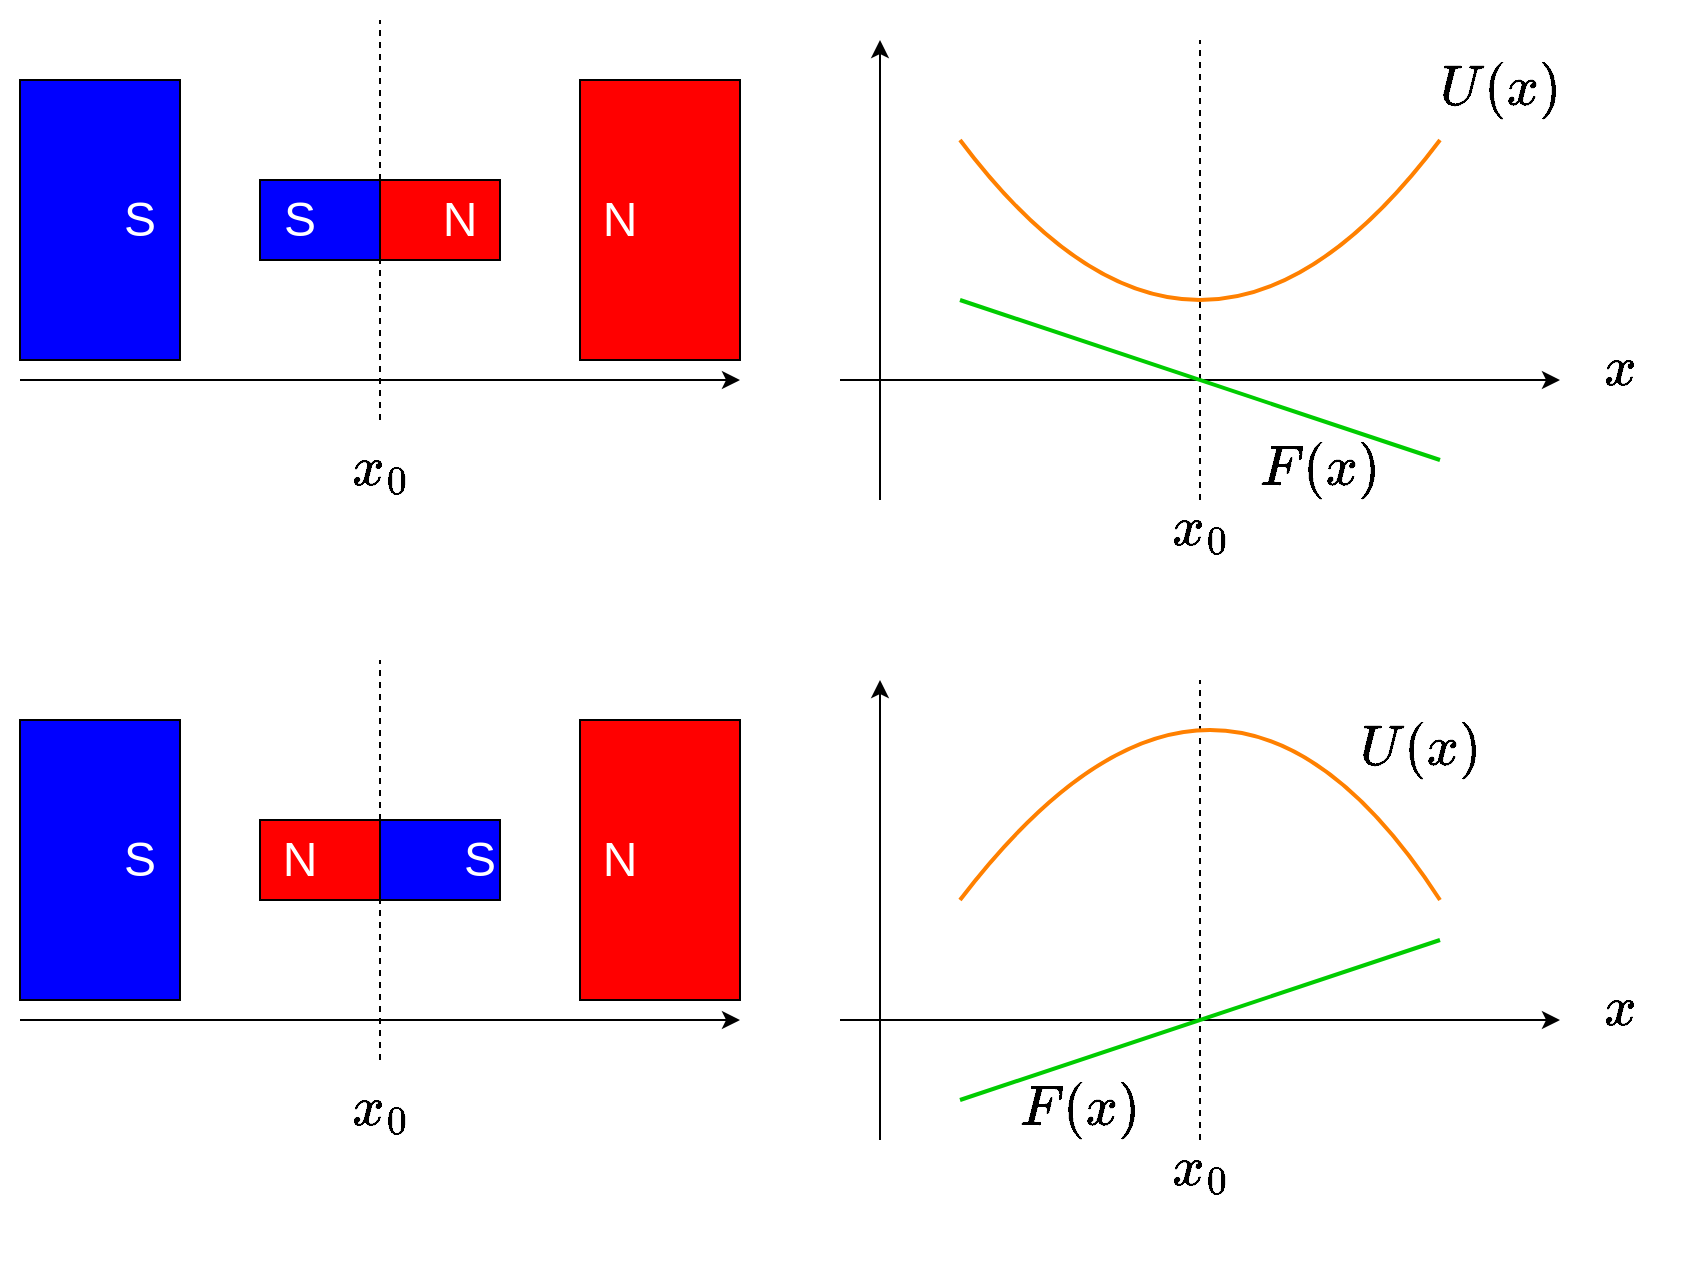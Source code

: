 <mxfile version="26.0.15">
  <diagram id="IJcsZCtAP3WUxC4qFdDC" name="ページ1">
    <mxGraphModel dx="1434" dy="870" grid="1" gridSize="10" guides="1" tooltips="1" connect="1" arrows="1" fold="1" page="1" pageScale="1" pageWidth="850" pageHeight="650" background="#ffffff" math="1" shadow="0">
      <root>
        <mxCell id="0" />
        <mxCell id="1" parent="0" />
        <mxCell id="PkKohfrWcFwIoGjhmuyU-45" value="" style="rounded=0;whiteSpace=wrap;html=1;strokeColor=none;" vertex="1" parent="1">
          <mxGeometry x="10" y="10" width="830" height="630" as="geometry" />
        </mxCell>
        <mxCell id="PkKohfrWcFwIoGjhmuyU-1" value="" style="endArrow=classic;html=1;rounded=0;" edge="1" parent="1">
          <mxGeometry width="50" height="50" relative="1" as="geometry">
            <mxPoint x="430" y="200" as="sourcePoint" />
            <mxPoint x="790" y="200" as="targetPoint" />
          </mxGeometry>
        </mxCell>
        <mxCell id="PkKohfrWcFwIoGjhmuyU-2" value="" style="endArrow=classic;html=1;rounded=0;" edge="1" parent="1">
          <mxGeometry width="50" height="50" relative="1" as="geometry">
            <mxPoint x="450" y="260" as="sourcePoint" />
            <mxPoint x="450" y="30" as="targetPoint" />
          </mxGeometry>
        </mxCell>
        <mxCell id="PkKohfrWcFwIoGjhmuyU-3" value="" style="endArrow=none;dashed=1;html=1;rounded=0;" edge="1" parent="1">
          <mxGeometry width="50" height="50" relative="1" as="geometry">
            <mxPoint x="610" y="260" as="sourcePoint" />
            <mxPoint x="610" y="30" as="targetPoint" />
          </mxGeometry>
        </mxCell>
        <mxCell id="PkKohfrWcFwIoGjhmuyU-4" value="" style="endArrow=none;html=1;rounded=0;strokeColor=#00CC00;strokeWidth=2;" edge="1" parent="1">
          <mxGeometry width="50" height="50" relative="1" as="geometry">
            <mxPoint x="490" y="160" as="sourcePoint" />
            <mxPoint x="730" y="240" as="targetPoint" />
          </mxGeometry>
        </mxCell>
        <mxCell id="PkKohfrWcFwIoGjhmuyU-5" value="" style="endArrow=none;html=1;rounded=0;curved=1;strokeWidth=2;strokeColor=#FF8000;" edge="1" parent="1">
          <mxGeometry width="50" height="50" relative="1" as="geometry">
            <mxPoint x="490" y="80" as="sourcePoint" />
            <mxPoint x="730" y="80" as="targetPoint" />
            <Array as="points">
              <mxPoint x="610" y="240" />
            </Array>
          </mxGeometry>
        </mxCell>
        <mxCell id="PkKohfrWcFwIoGjhmuyU-6" value="`x_0`" style="text;html=1;align=center;verticalAlign=middle;whiteSpace=wrap;rounded=0;fontSize=24;" vertex="1" parent="1">
          <mxGeometry x="580" y="260" width="60" height="30" as="geometry" />
        </mxCell>
        <mxCell id="PkKohfrWcFwIoGjhmuyU-7" value="`x`" style="text;html=1;align=center;verticalAlign=middle;whiteSpace=wrap;rounded=0;fontSize=24;" vertex="1" parent="1">
          <mxGeometry x="790" y="180" width="60" height="30" as="geometry" />
        </mxCell>
        <mxCell id="PkKohfrWcFwIoGjhmuyU-8" value="" style="endArrow=classic;html=1;rounded=0;" edge="1" parent="1">
          <mxGeometry width="50" height="50" relative="1" as="geometry">
            <mxPoint x="430" y="520" as="sourcePoint" />
            <mxPoint x="790" y="520" as="targetPoint" />
          </mxGeometry>
        </mxCell>
        <mxCell id="PkKohfrWcFwIoGjhmuyU-9" value="" style="endArrow=classic;html=1;rounded=0;" edge="1" parent="1">
          <mxGeometry width="50" height="50" relative="1" as="geometry">
            <mxPoint x="450" y="580" as="sourcePoint" />
            <mxPoint x="450" y="350" as="targetPoint" />
          </mxGeometry>
        </mxCell>
        <mxCell id="PkKohfrWcFwIoGjhmuyU-10" value="" style="endArrow=none;dashed=1;html=1;rounded=0;" edge="1" parent="1">
          <mxGeometry width="50" height="50" relative="1" as="geometry">
            <mxPoint x="610" y="580" as="sourcePoint" />
            <mxPoint x="610" y="350" as="targetPoint" />
          </mxGeometry>
        </mxCell>
        <mxCell id="PkKohfrWcFwIoGjhmuyU-11" value="" style="endArrow=none;html=1;rounded=0;strokeColor=#00CC00;strokeWidth=2;" edge="1" parent="1">
          <mxGeometry width="50" height="50" relative="1" as="geometry">
            <mxPoint x="490" y="560" as="sourcePoint" />
            <mxPoint x="730" y="480" as="targetPoint" />
          </mxGeometry>
        </mxCell>
        <mxCell id="PkKohfrWcFwIoGjhmuyU-12" value="" style="endArrow=none;html=1;rounded=0;curved=1;strokeWidth=2;strokeColor=#FF8000;" edge="1" parent="1">
          <mxGeometry width="50" height="50" relative="1" as="geometry">
            <mxPoint x="490" y="460" as="sourcePoint" />
            <mxPoint x="730" y="460" as="targetPoint" />
            <Array as="points">
              <mxPoint x="620" y="290" />
            </Array>
          </mxGeometry>
        </mxCell>
        <mxCell id="PkKohfrWcFwIoGjhmuyU-13" value="`x_0`" style="text;html=1;align=center;verticalAlign=middle;whiteSpace=wrap;rounded=0;fontSize=24;" vertex="1" parent="1">
          <mxGeometry x="580" y="580" width="60" height="30" as="geometry" />
        </mxCell>
        <mxCell id="PkKohfrWcFwIoGjhmuyU-14" value="`x`" style="text;html=1;align=center;verticalAlign=middle;whiteSpace=wrap;rounded=0;fontSize=24;" vertex="1" parent="1">
          <mxGeometry x="790" y="500" width="60" height="30" as="geometry" />
        </mxCell>
        <mxCell id="PkKohfrWcFwIoGjhmuyU-16" value="`U(x)`" style="text;html=1;align=center;verticalAlign=middle;whiteSpace=wrap;rounded=0;fontSize=24;" vertex="1" parent="1">
          <mxGeometry x="730" y="40" width="60" height="30" as="geometry" />
        </mxCell>
        <mxCell id="PkKohfrWcFwIoGjhmuyU-17" value="`F(x)`" style="text;html=1;align=center;verticalAlign=middle;whiteSpace=wrap;rounded=0;fontSize=24;" vertex="1" parent="1">
          <mxGeometry x="640" y="230" width="60" height="30" as="geometry" />
        </mxCell>
        <mxCell id="PkKohfrWcFwIoGjhmuyU-19" value="`U(x)`" style="text;html=1;align=center;verticalAlign=middle;whiteSpace=wrap;rounded=0;fontSize=24;" vertex="1" parent="1">
          <mxGeometry x="690" y="370" width="60" height="30" as="geometry" />
        </mxCell>
        <mxCell id="PkKohfrWcFwIoGjhmuyU-20" value="`F(x)`" style="text;html=1;align=center;verticalAlign=middle;whiteSpace=wrap;rounded=0;fontSize=24;" vertex="1" parent="1">
          <mxGeometry x="520" y="550" width="60" height="30" as="geometry" />
        </mxCell>
        <mxCell id="PkKohfrWcFwIoGjhmuyU-21" value="" style="endArrow=classic;html=1;rounded=0;" edge="1" parent="1">
          <mxGeometry width="50" height="50" relative="1" as="geometry">
            <mxPoint x="20" y="200" as="sourcePoint" />
            <mxPoint x="380" y="200" as="targetPoint" />
          </mxGeometry>
        </mxCell>
        <mxCell id="PkKohfrWcFwIoGjhmuyU-23" value="" style="endArrow=none;dashed=1;html=1;rounded=0;" edge="1" parent="1">
          <mxGeometry width="50" height="50" relative="1" as="geometry">
            <mxPoint x="200" y="220" as="sourcePoint" />
            <mxPoint x="200" y="20" as="targetPoint" />
          </mxGeometry>
        </mxCell>
        <mxCell id="PkKohfrWcFwIoGjhmuyU-24" value="`x_0`" style="text;html=1;align=center;verticalAlign=middle;whiteSpace=wrap;rounded=0;fontSize=24;" vertex="1" parent="1">
          <mxGeometry x="170" y="230" width="60" height="30" as="geometry" />
        </mxCell>
        <mxCell id="PkKohfrWcFwIoGjhmuyU-25" value="" style="rounded=0;whiteSpace=wrap;html=1;fillColor=#0000FF;" vertex="1" parent="1">
          <mxGeometry x="20" y="50" width="80" height="140" as="geometry" />
        </mxCell>
        <mxCell id="PkKohfrWcFwIoGjhmuyU-26" value="" style="rounded=0;whiteSpace=wrap;html=1;fillColor=#0000FF;" vertex="1" parent="1">
          <mxGeometry x="140" y="100" width="60" height="40" as="geometry" />
        </mxCell>
        <mxCell id="PkKohfrWcFwIoGjhmuyU-27" value="" style="rounded=0;whiteSpace=wrap;html=1;fillColor=#FF0000;" vertex="1" parent="1">
          <mxGeometry x="200" y="100" width="60" height="40" as="geometry" />
        </mxCell>
        <mxCell id="PkKohfrWcFwIoGjhmuyU-28" value="" style="rounded=0;whiteSpace=wrap;html=1;fillColor=#FF0000;" vertex="1" parent="1">
          <mxGeometry x="300" y="50" width="80" height="140" as="geometry" />
        </mxCell>
        <mxCell id="PkKohfrWcFwIoGjhmuyU-29" value="S" style="text;html=1;align=center;verticalAlign=middle;whiteSpace=wrap;rounded=0;fontSize=24;fontColor=#FFFFFF;" vertex="1" parent="1">
          <mxGeometry x="50" y="105" width="60" height="30" as="geometry" />
        </mxCell>
        <mxCell id="PkKohfrWcFwIoGjhmuyU-30" value="N" style="text;html=1;align=center;verticalAlign=middle;whiteSpace=wrap;rounded=0;fontSize=24;fontColor=#FFFFFF;" vertex="1" parent="1">
          <mxGeometry x="290" y="105" width="60" height="30" as="geometry" />
        </mxCell>
        <mxCell id="PkKohfrWcFwIoGjhmuyU-31" value="S" style="text;html=1;align=center;verticalAlign=middle;whiteSpace=wrap;rounded=0;fontSize=24;fontColor=#FFFFFF;" vertex="1" parent="1">
          <mxGeometry x="130" y="105" width="60" height="30" as="geometry" />
        </mxCell>
        <mxCell id="PkKohfrWcFwIoGjhmuyU-32" value="N" style="text;html=1;align=center;verticalAlign=middle;whiteSpace=wrap;rounded=0;fontSize=24;fontColor=#FFFFFF;" vertex="1" parent="1">
          <mxGeometry x="210" y="105" width="60" height="30" as="geometry" />
        </mxCell>
        <mxCell id="PkKohfrWcFwIoGjhmuyU-34" value="" style="endArrow=classic;html=1;rounded=0;" edge="1" parent="1">
          <mxGeometry width="50" height="50" relative="1" as="geometry">
            <mxPoint x="20" y="520" as="sourcePoint" />
            <mxPoint x="380" y="520" as="targetPoint" />
          </mxGeometry>
        </mxCell>
        <mxCell id="PkKohfrWcFwIoGjhmuyU-35" value="" style="endArrow=none;dashed=1;html=1;rounded=0;" edge="1" parent="1">
          <mxGeometry width="50" height="50" relative="1" as="geometry">
            <mxPoint x="200" y="540" as="sourcePoint" />
            <mxPoint x="200" y="340" as="targetPoint" />
          </mxGeometry>
        </mxCell>
        <mxCell id="PkKohfrWcFwIoGjhmuyU-36" value="`x_0`" style="text;html=1;align=center;verticalAlign=middle;whiteSpace=wrap;rounded=0;fontSize=24;" vertex="1" parent="1">
          <mxGeometry x="170" y="550" width="60" height="30" as="geometry" />
        </mxCell>
        <mxCell id="PkKohfrWcFwIoGjhmuyU-37" value="" style="rounded=0;whiteSpace=wrap;html=1;fillColor=#0000FF;" vertex="1" parent="1">
          <mxGeometry x="20" y="370" width="80" height="140" as="geometry" />
        </mxCell>
        <mxCell id="PkKohfrWcFwIoGjhmuyU-38" value="" style="rounded=0;whiteSpace=wrap;html=1;fillColor=#FF0000;" vertex="1" parent="1">
          <mxGeometry x="140" y="420" width="60" height="40" as="geometry" />
        </mxCell>
        <mxCell id="PkKohfrWcFwIoGjhmuyU-39" value="" style="rounded=0;whiteSpace=wrap;html=1;fillColor=#0000FF;" vertex="1" parent="1">
          <mxGeometry x="200" y="420" width="60" height="40" as="geometry" />
        </mxCell>
        <mxCell id="PkKohfrWcFwIoGjhmuyU-40" value="" style="rounded=0;whiteSpace=wrap;html=1;fillColor=#FF0000;" vertex="1" parent="1">
          <mxGeometry x="300" y="370" width="80" height="140" as="geometry" />
        </mxCell>
        <mxCell id="PkKohfrWcFwIoGjhmuyU-41" value="S" style="text;html=1;align=center;verticalAlign=middle;whiteSpace=wrap;rounded=0;fontSize=24;fontColor=#FFFFFF;" vertex="1" parent="1">
          <mxGeometry x="50" y="425" width="60" height="30" as="geometry" />
        </mxCell>
        <mxCell id="PkKohfrWcFwIoGjhmuyU-42" value="N" style="text;html=1;align=center;verticalAlign=middle;whiteSpace=wrap;rounded=0;fontSize=24;fontColor=#FFFFFF;" vertex="1" parent="1">
          <mxGeometry x="290" y="425" width="60" height="30" as="geometry" />
        </mxCell>
        <mxCell id="PkKohfrWcFwIoGjhmuyU-43" value="N" style="text;html=1;align=center;verticalAlign=middle;whiteSpace=wrap;rounded=0;fontSize=24;fontColor=#FFFFFF;" vertex="1" parent="1">
          <mxGeometry x="130" y="425" width="60" height="30" as="geometry" />
        </mxCell>
        <mxCell id="PkKohfrWcFwIoGjhmuyU-44" value="S" style="text;html=1;align=center;verticalAlign=middle;whiteSpace=wrap;rounded=0;fontSize=24;fontColor=#FFFFFF;" vertex="1" parent="1">
          <mxGeometry x="220" y="425" width="60" height="30" as="geometry" />
        </mxCell>
      </root>
    </mxGraphModel>
  </diagram>
</mxfile>
